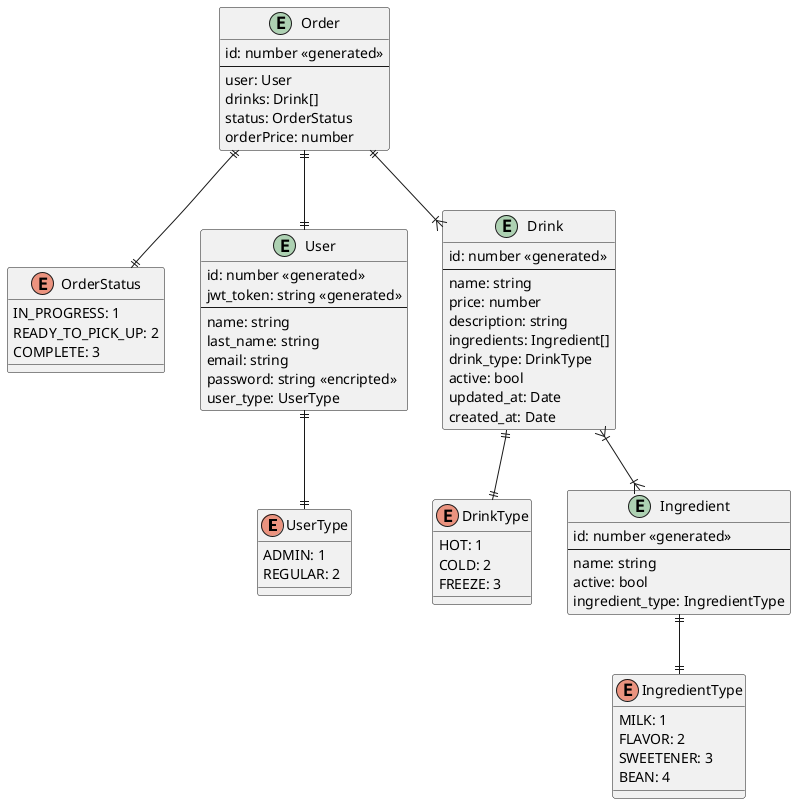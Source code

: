 @startuml Cafeteria
enum UserType {
    ADMIN: 1
    REGULAR: 2
}
enum IngredientType{
    MILK: 1
    FLAVOR: 2
    SWEETENER: 3
    BEAN: 4
}
enum DrinkType{
    HOT: 1
    COLD: 2
    FREEZE: 3
}
enum OrderStatus{
    IN_PROGRESS: 1
    READY_TO_PICK_UP: 2
    COMPLETE: 3
}
entity User{
    id: number <<generated>>
    jwt_token: string <<generated>>
    --
    name: string
    last_name: string
    email: string
    password: string <<encripted>>
    user_type: UserType
}
entity Ingredient{
    id: number <<generated>>
    --
    name: string
    active: bool
    ingredient_type: IngredientType
}
entity Drink {
    id: number <<generated>>
    --
    name: string
    price: number
    description: string
    ingredients: Ingredient[]
    drink_type: DrinkType
    active: bool
    updated_at: Date
    created_at: Date
}
entity Order{
    id: number <<generated>>
    --
    user: User
    drinks: Drink[]
    status: OrderStatus
    orderPrice: number
}

User ||--|| UserType
Ingredient ||--|| IngredientType
Drink ||--|| DrinkType
Drink }|--|{ Ingredient
Order ||--|| OrderStatus
Order ||--|| User
Order ||--|{ Drink
@enduml